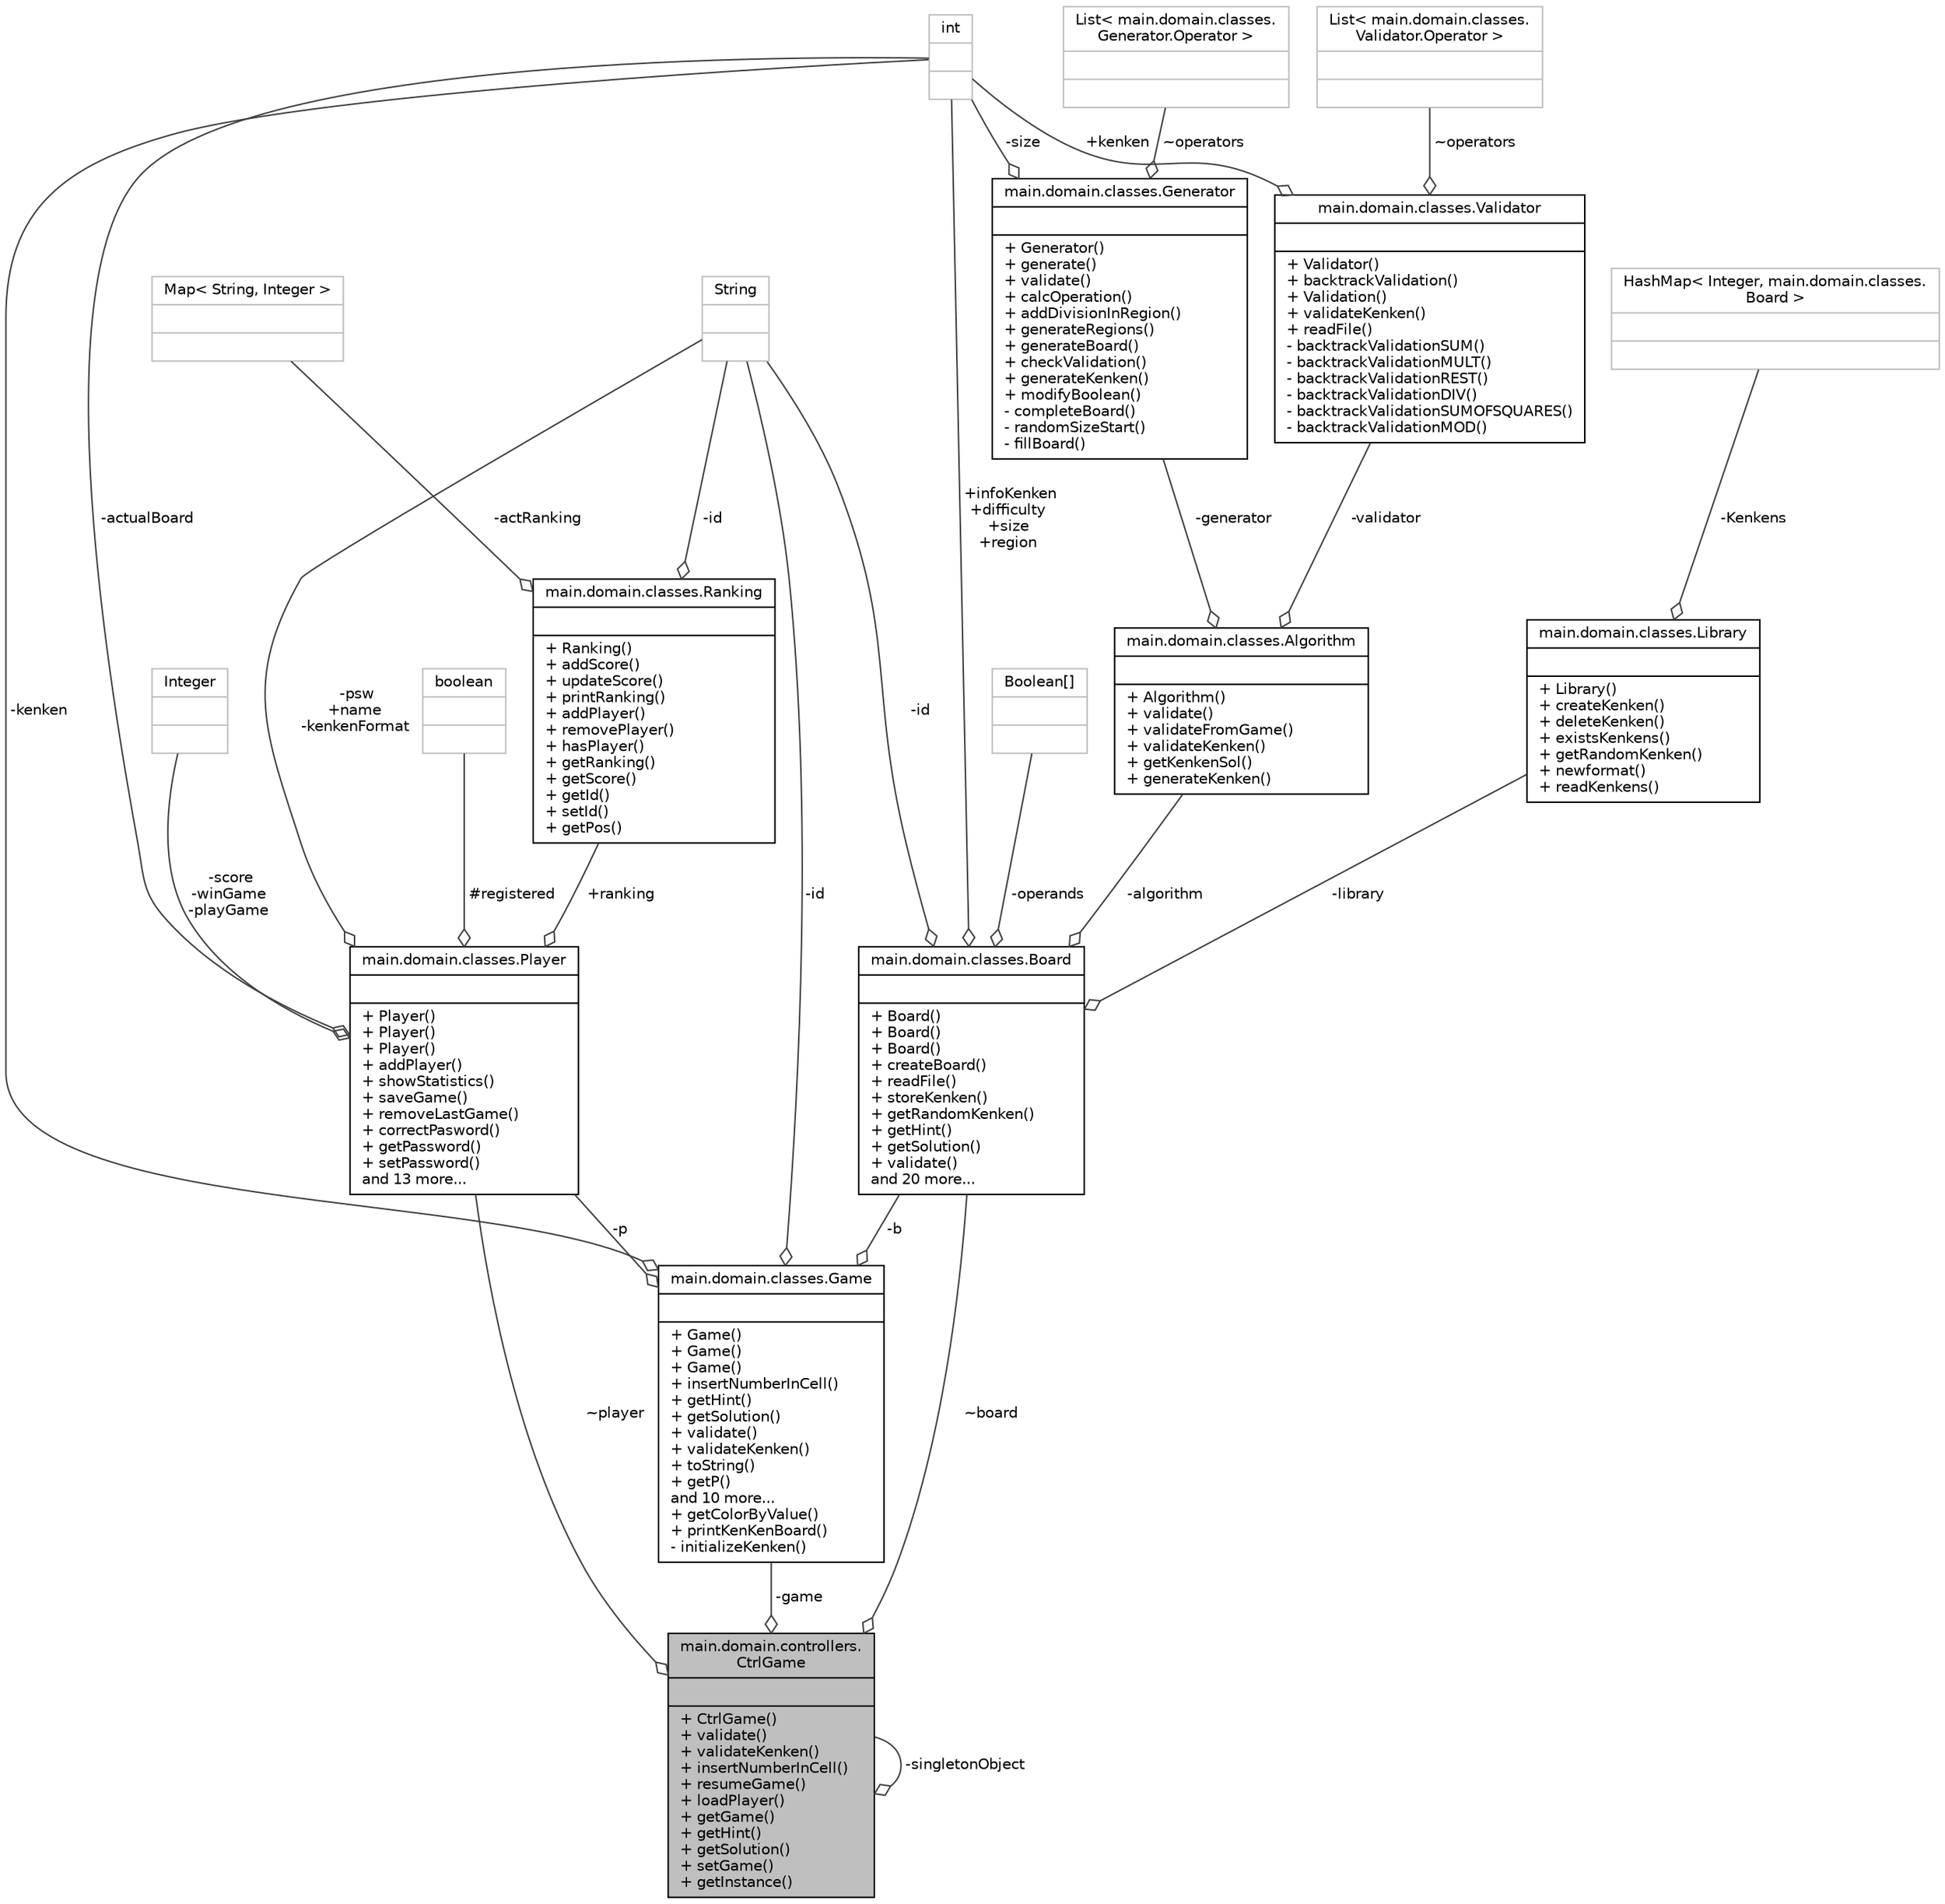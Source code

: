 digraph "main.domain.controllers.CtrlGame"
{
 // INTERACTIVE_SVG=YES
 // LATEX_PDF_SIZE
  edge [fontname="Helvetica",fontsize="10",labelfontname="Helvetica",labelfontsize="10"];
  node [fontname="Helvetica",fontsize="10",shape=record];
  Node1 [label="{main.domain.controllers.\lCtrlGame\n||+ CtrlGame()\l+ validate()\l+ validateKenken()\l+ insertNumberInCell()\l+ resumeGame()\l+ loadPlayer()\l+ getGame()\l+ getHint()\l+ getSolution()\l+ setGame()\l+ getInstance()\l}",height=0.2,width=0.4,color="black", fillcolor="grey75", style="filled", fontcolor="black",tooltip=" "];
  Node2 -> Node1 [color="grey25",fontsize="10",style="solid",label=" -game" ,arrowhead="odiamond",fontname="Helvetica"];
  Node2 [label="{main.domain.classes.Game\n||+ Game()\l+ Game()\l+ Game()\l+ insertNumberInCell()\l+ getHint()\l+ getSolution()\l+ validate()\l+ validateKenken()\l+ toString()\l+ getP()\land 10 more...\l+ getColorByValue()\l+ printKenKenBoard()\l- initializeKenken()\l}",height=0.2,width=0.4,color="black", fillcolor="white", style="filled",URL="$classmain_1_1domain_1_1classes_1_1Game.html",tooltip=" "];
  Node3 -> Node2 [color="grey25",fontsize="10",style="solid",label=" -id" ,arrowhead="odiamond",fontname="Helvetica"];
  Node3 [label="{String\n||}",height=0.2,width=0.4,color="grey75", fillcolor="white", style="filled",tooltip=" "];
  Node4 -> Node2 [color="grey25",fontsize="10",style="solid",label=" -p" ,arrowhead="odiamond",fontname="Helvetica"];
  Node4 [label="{main.domain.classes.Player\n||+ Player()\l+ Player()\l+ Player()\l+ addPlayer()\l+ showStatistics()\l+ saveGame()\l+ removeLastGame()\l+ correctPasword()\l+ getPassword()\l+ setPassword()\land 13 more...\l}",height=0.2,width=0.4,color="black", fillcolor="white", style="filled",URL="$classmain_1_1domain_1_1classes_1_1Player.html",tooltip=" "];
  Node5 -> Node4 [color="grey25",fontsize="10",style="solid",label=" -score\n-winGame\n-playGame" ,arrowhead="odiamond",fontname="Helvetica"];
  Node5 [label="{Integer\n||}",height=0.2,width=0.4,color="grey75", fillcolor="white", style="filled",tooltip=" "];
  Node3 -> Node4 [color="grey25",fontsize="10",style="solid",label=" -psw\n+name\n-kenkenFormat" ,arrowhead="odiamond",fontname="Helvetica"];
  Node6 -> Node4 [color="grey25",fontsize="10",style="solid",label=" +ranking" ,arrowhead="odiamond",fontname="Helvetica"];
  Node6 [label="{main.domain.classes.Ranking\n||+ Ranking()\l+ addScore()\l+ updateScore()\l+ printRanking()\l+ addPlayer()\l+ removePlayer()\l+ hasPlayer()\l+ getRanking()\l+ getScore()\l+ getId()\l+ setId()\l+ getPos()\l}",height=0.2,width=0.4,color="black", fillcolor="white", style="filled",URL="$classmain_1_1domain_1_1classes_1_1Ranking.html",tooltip=" "];
  Node3 -> Node6 [color="grey25",fontsize="10",style="solid",label=" -id" ,arrowhead="odiamond",fontname="Helvetica"];
  Node7 -> Node6 [color="grey25",fontsize="10",style="solid",label=" -actRanking" ,arrowhead="odiamond",fontname="Helvetica"];
  Node7 [label="{Map\< String, Integer \>\n||}",height=0.2,width=0.4,color="grey75", fillcolor="white", style="filled",tooltip=" "];
  Node8 -> Node4 [color="grey25",fontsize="10",style="solid",label=" -actualBoard" ,arrowhead="odiamond",fontname="Helvetica"];
  Node8 [label="{int\n||}",height=0.2,width=0.4,color="grey75", fillcolor="white", style="filled",tooltip=" "];
  Node9 -> Node4 [color="grey25",fontsize="10",style="solid",label=" #registered" ,arrowhead="odiamond",fontname="Helvetica"];
  Node9 [label="{boolean\n||}",height=0.2,width=0.4,color="grey75", fillcolor="white", style="filled",tooltip=" "];
  Node8 -> Node2 [color="grey25",fontsize="10",style="solid",label=" -kenken" ,arrowhead="odiamond",fontname="Helvetica"];
  Node10 -> Node2 [color="grey25",fontsize="10",style="solid",label=" -b" ,arrowhead="odiamond",fontname="Helvetica"];
  Node10 [label="{main.domain.classes.Board\n||+ Board()\l+ Board()\l+ Board()\l+ createBoard()\l+ readFile()\l+ storeKenken()\l+ getRandomKenken()\l+ getHint()\l+ getSolution()\l+ validate()\land 20 more...\l}",height=0.2,width=0.4,color="black", fillcolor="white", style="filled",URL="$classmain_1_1domain_1_1classes_1_1Board.html",tooltip=" "];
  Node3 -> Node10 [color="grey25",fontsize="10",style="solid",label=" -id" ,arrowhead="odiamond",fontname="Helvetica"];
  Node11 -> Node10 [color="grey25",fontsize="10",style="solid",label=" -library" ,arrowhead="odiamond",fontname="Helvetica"];
  Node11 [label="{main.domain.classes.Library\n||+ Library()\l+ createKenken()\l+ deleteKenken()\l+ existsKenkens()\l+ getRandomKenken()\l+ newformat()\l+ readKenkens()\l}",height=0.2,width=0.4,color="black", fillcolor="white", style="filled",URL="$classmain_1_1domain_1_1classes_1_1Library.html",tooltip=" "];
  Node12 -> Node11 [color="grey25",fontsize="10",style="solid",label=" -Kenkens" ,arrowhead="odiamond",fontname="Helvetica"];
  Node12 [label="{HashMap\< Integer, main.domain.classes.\lBoard \>\n||}",height=0.2,width=0.4,color="grey75", fillcolor="white", style="filled",tooltip=" "];
  Node8 -> Node10 [color="grey25",fontsize="10",style="solid",label=" +infoKenken\n+difficulty\n+size\n+region" ,arrowhead="odiamond",fontname="Helvetica"];
  Node13 -> Node10 [color="grey25",fontsize="10",style="solid",label=" -operands" ,arrowhead="odiamond",fontname="Helvetica"];
  Node13 [label="{Boolean[]\n||}",height=0.2,width=0.4,color="grey75", fillcolor="white", style="filled",tooltip=" "];
  Node14 -> Node10 [color="grey25",fontsize="10",style="solid",label=" -algorithm" ,arrowhead="odiamond",fontname="Helvetica"];
  Node14 [label="{main.domain.classes.Algorithm\n||+ Algorithm()\l+ validate()\l+ validateFromGame()\l+ validateKenken()\l+ getKenkenSol()\l+ generateKenken()\l}",height=0.2,width=0.4,color="black", fillcolor="white", style="filled",URL="$classmain_1_1domain_1_1classes_1_1Algorithm.html",tooltip=" "];
  Node15 -> Node14 [color="grey25",fontsize="10",style="solid",label=" -validator" ,arrowhead="odiamond",fontname="Helvetica"];
  Node15 [label="{main.domain.classes.Validator\n||+ Validator()\l+ backtrackValidation()\l+ Validation()\l+ validateKenken()\l+ readFile()\l- backtrackValidationSUM()\l- backtrackValidationMULT()\l- backtrackValidationREST()\l- backtrackValidationDIV()\l- backtrackValidationSUMOFSQUARES()\l- backtrackValidationMOD()\l}",height=0.2,width=0.4,color="black", fillcolor="white", style="filled",URL="$classmain_1_1domain_1_1classes_1_1Validator.html",tooltip=" "];
  Node16 -> Node15 [color="grey25",fontsize="10",style="solid",label=" ~operators" ,arrowhead="odiamond",fontname="Helvetica"];
  Node16 [label="{List\< main.domain.classes.\lValidator.Operator \>\n||}",height=0.2,width=0.4,color="grey75", fillcolor="white", style="filled",tooltip=" "];
  Node8 -> Node15 [color="grey25",fontsize="10",style="solid",label=" +kenken" ,arrowhead="odiamond",fontname="Helvetica"];
  Node17 -> Node14 [color="grey25",fontsize="10",style="solid",label=" -generator" ,arrowhead="odiamond",fontname="Helvetica"];
  Node17 [label="{main.domain.classes.Generator\n||+ Generator()\l+ generate()\l+ validate()\l+ calcOperation()\l+ addDivisionInRegion()\l+ generateRegions()\l+ generateBoard()\l+ checkValidation()\l+ generateKenken()\l+ modifyBoolean()\l- completeBoard()\l- randomSizeStart()\l- fillBoard()\l}",height=0.2,width=0.4,color="black", fillcolor="white", style="filled",URL="$classmain_1_1domain_1_1classes_1_1Generator.html",tooltip=" "];
  Node8 -> Node17 [color="grey25",fontsize="10",style="solid",label=" -size" ,arrowhead="odiamond",fontname="Helvetica"];
  Node18 -> Node17 [color="grey25",fontsize="10",style="solid",label=" ~operators" ,arrowhead="odiamond",fontname="Helvetica"];
  Node18 [label="{List\< main.domain.classes.\lGenerator.Operator \>\n||}",height=0.2,width=0.4,color="grey75", fillcolor="white", style="filled",tooltip=" "];
  Node4 -> Node1 [color="grey25",fontsize="10",style="solid",label=" ~player" ,arrowhead="odiamond",fontname="Helvetica"];
  Node1 -> Node1 [color="grey25",fontsize="10",style="solid",label=" -singletonObject" ,arrowhead="odiamond",fontname="Helvetica"];
  Node10 -> Node1 [color="grey25",fontsize="10",style="solid",label=" ~board" ,arrowhead="odiamond",fontname="Helvetica"];
}
